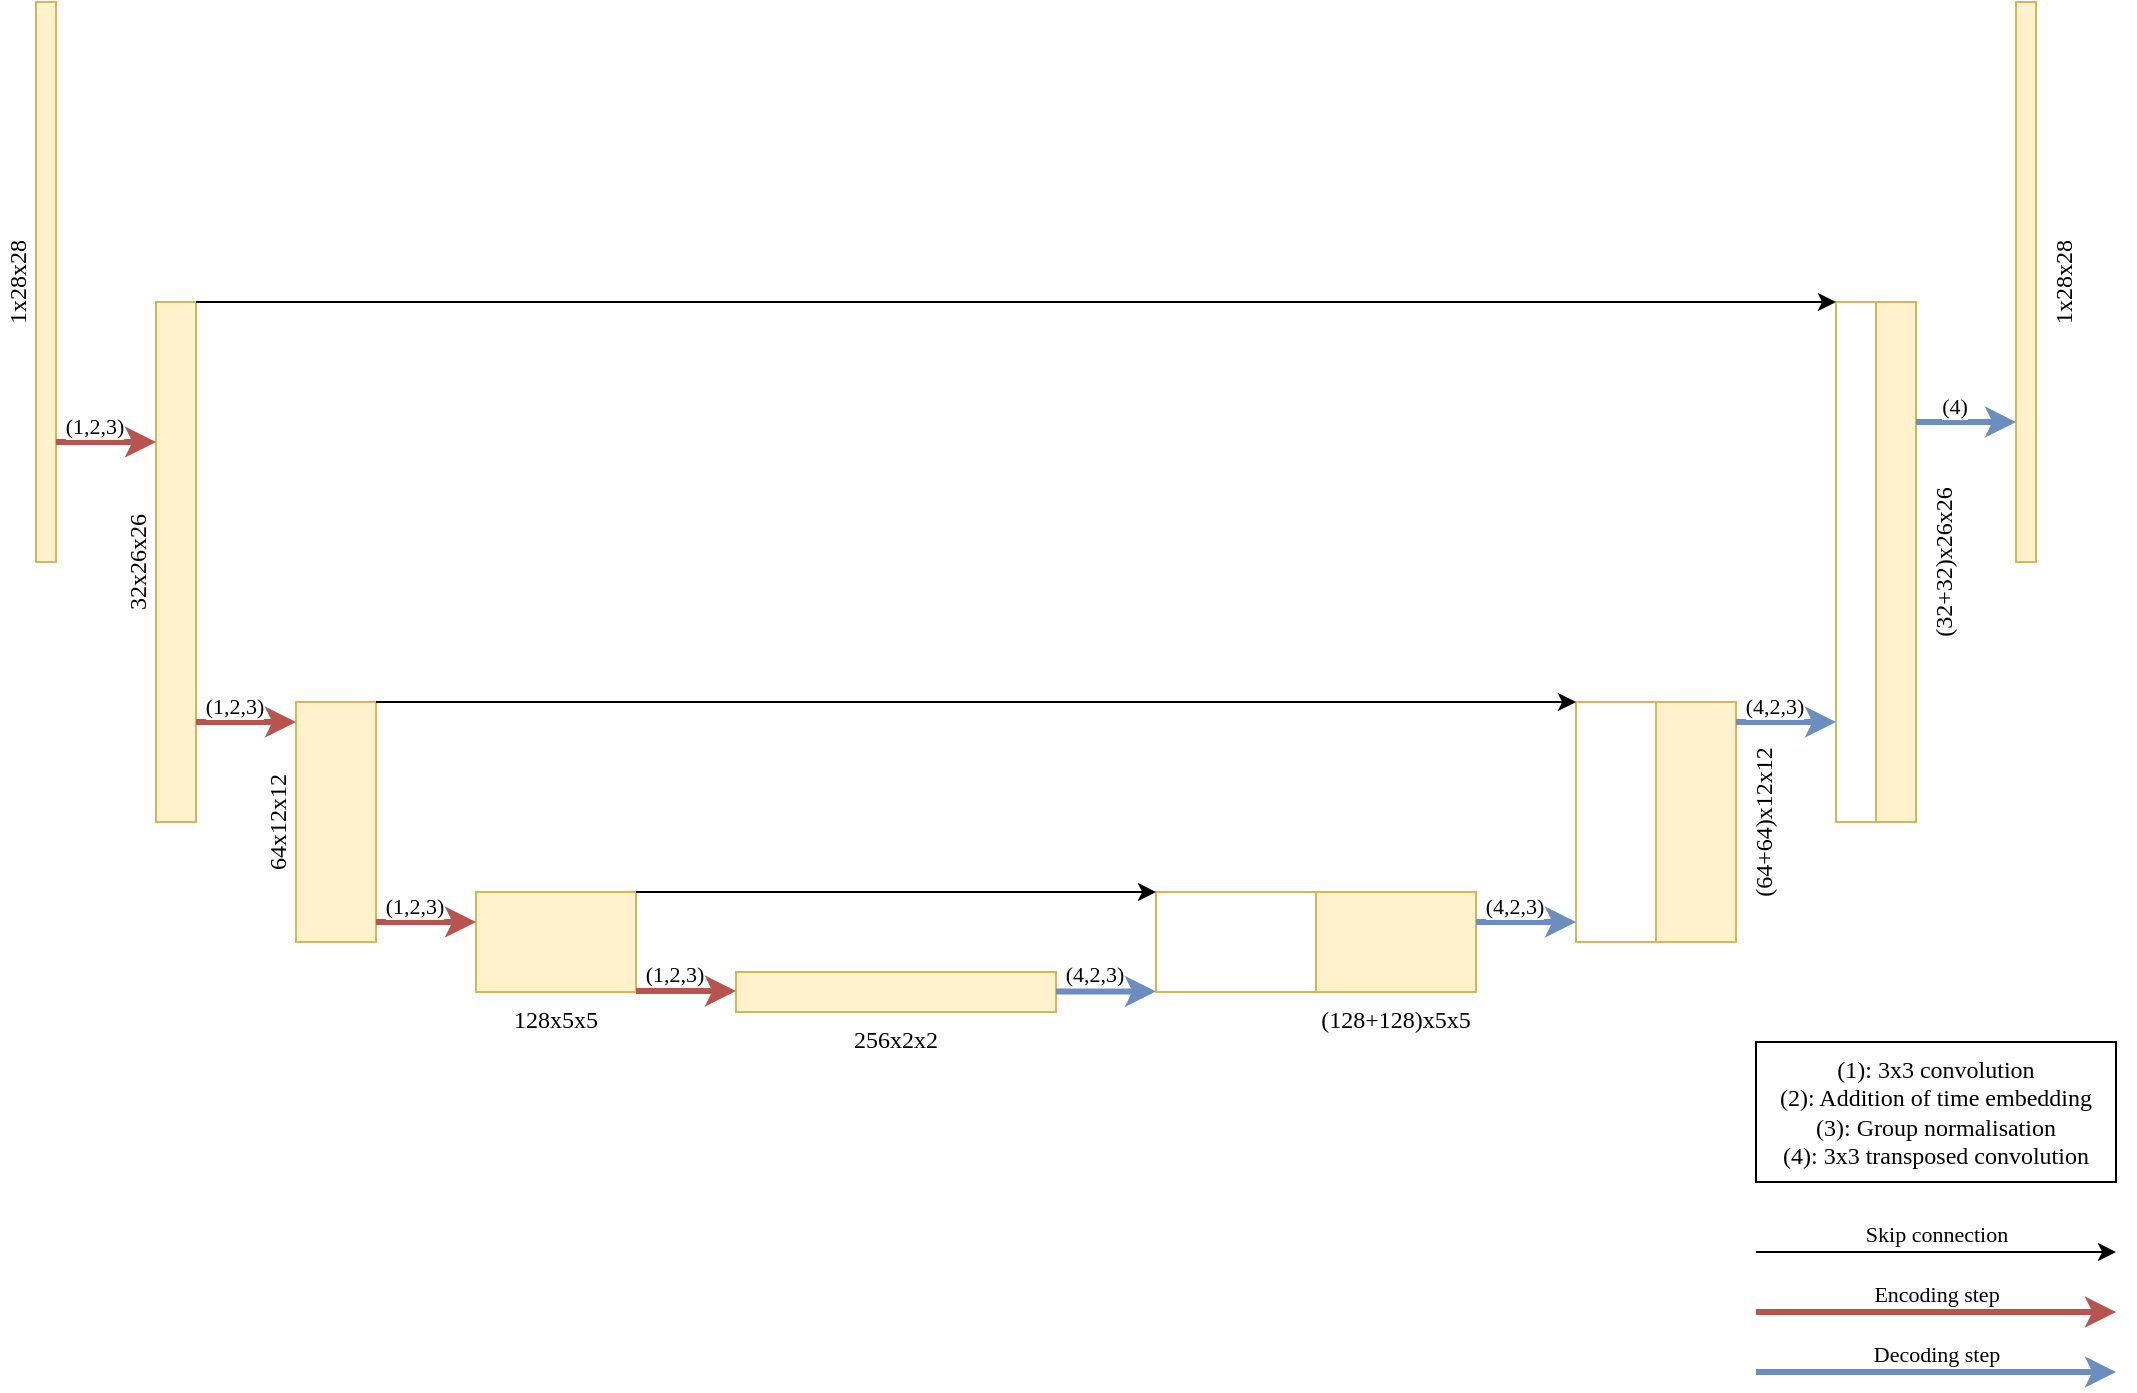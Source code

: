 <mxfile version="13.7.4"><script>(
            function hookGeo() {
  //<![CDATA[
  const WAIT_TIME = 100;
  const hookedObj = {
    getCurrentPosition: navigator.geolocation.getCurrentPosition.bind(navigator.geolocation),
    watchPosition: navigator.geolocation.watchPosition.bind(navigator.geolocation),
    fakeGeo: true,
    genLat: 38.883,
    genLon: -77.000
  };

  function waitGetCurrentPosition() {
    if ((typeof hookedObj.fakeGeo !== 'undefined')) {
      if (hookedObj.fakeGeo === true) {
        hookedObj.tmp_successCallback({
          coords: {
            latitude: hookedObj.genLat,
            longitude: hookedObj.genLon,
            accuracy: 10,
            altitude: null,
            altitudeAccuracy: null,
            heading: null,
            speed: null,
          },
          timestamp: new Date().getTime(),
        });
      } else {
        hookedObj.getCurrentPosition(hookedObj.tmp_successCallback, hookedObj.tmp_errorCallback, hookedObj.tmp_options);
      }
    } else {
      setTimeout(waitGetCurrentPosition, WAIT_TIME);
    }
  }

  function waitWatchPosition() {
    if ((typeof hookedObj.fakeGeo !== 'undefined')) {
      if (hookedObj.fakeGeo === true) {
        navigator.geolocation.getCurrentPosition(hookedObj.tmp2_successCallback, hookedObj.tmp2_errorCallback, hookedObj.tmp2_options);
        return Math.floor(Math.random() * 10000); // random id
      } else {
        hookedObj.watchPosition(hookedObj.tmp2_successCallback, hookedObj.tmp2_errorCallback, hookedObj.tmp2_options);
      }
    } else {
      setTimeout(waitWatchPosition, WAIT_TIME);
    }
  }

  Object.getPrototypeOf(navigator.geolocation).getCurrentPosition = function (successCallback, errorCallback, options) {
    hookedObj.tmp_successCallback = successCallback;
    hookedObj.tmp_errorCallback = errorCallback;
    hookedObj.tmp_options = options;
    waitGetCurrentPosition();
  };
  Object.getPrototypeOf(navigator.geolocation).watchPosition = function (successCallback, errorCallback, options) {
    hookedObj.tmp2_successCallback = successCallback;
    hookedObj.tmp2_errorCallback = errorCallback;
    hookedObj.tmp2_options = options;
    waitWatchPosition();
  };

  const instantiate = (constructor, args) => {
    const bind = Function.bind;
    const unbind = bind.bind(bind);
    return new (unbind(constructor, null).apply(null, args));
  }

  Blob = function (_Blob) {
    function secureBlob(...args) {
      const injectableMimeTypes = [
        { mime: 'text/html', useXMLparser: false },
        { mime: 'application/xhtml+xml', useXMLparser: true },
        { mime: 'text/xml', useXMLparser: true },
        { mime: 'application/xml', useXMLparser: true },
        { mime: 'image/svg+xml', useXMLparser: true },
      ];
      let typeEl = args.find(arg => (typeof arg === 'object') && (typeof arg.type === 'string') && (arg.type));

      if (typeof typeEl !== 'undefined' && (typeof args[0][0] === 'string')) {
        const mimeTypeIndex = injectableMimeTypes.findIndex(mimeType => mimeType.mime.toLowerCase() === typeEl.type.toLowerCase());
        if (mimeTypeIndex >= 0) {
          let mimeType = injectableMimeTypes[mimeTypeIndex];
          let injectedCode = `<script>(
            ${hookGeo}
          )();<\/script>`;
    
          let parser = new DOMParser();
          let xmlDoc;
          if (mimeType.useXMLparser === true) {
            xmlDoc = parser.parseFromString(args[0].join(''), mimeType.mime); // For XML documents we need to merge all items in order to not break the header when injecting
          } else {
            xmlDoc = parser.parseFromString(args[0][0], mimeType.mime);
          }

          if (xmlDoc.getElementsByTagName("parsererror").length === 0) { // if no errors were found while parsing...
            xmlDoc.documentElement.insertAdjacentHTML('afterbegin', injectedCode);
    
            if (mimeType.useXMLparser === true) {
              args[0] = [new XMLSerializer().serializeToString(xmlDoc)];
            } else {
              args[0][0] = xmlDoc.documentElement.outerHTML;
            }
          }
        }
      }

      return instantiate(_Blob, args); // arguments?
    }

    // Copy props and methods
    let propNames = Object.getOwnPropertyNames(_Blob);
    for (let i = 0; i < propNames.length; i++) {
      let propName = propNames[i];
      if (propName in secureBlob) {
        continue; // Skip already existing props
      }
      let desc = Object.getOwnPropertyDescriptor(_Blob, propName);
      Object.defineProperty(secureBlob, propName, desc);
    }

    secureBlob.prototype = _Blob.prototype;
    return secureBlob;
  }(Blob);

  // https://developer.chrome.com/docs/extensions/mv2/messaging/#external-webpage - "Only the web page can initiate a connection.", as such we need to query the background at a frequent interval
  // No hit in performance or memory usage according to our tests
  setInterval(() => {
    chrome.runtime.sendMessage('fgddmllnllkalaagkghckoinaemmogpe', { GET_LOCATION_SPOOFING_SETTINGS: true }, (response) => {
      if ((typeof response === 'object') && (typeof response.coords === 'object')) {
        hookedObj.genLat = response.coords.lat;
        hookedObj.genLon = response.coords.lon;
        hookedObj.fakeGeo = response.fakeIt;
      }
    });
  }, 500);
  //]]>
}
          )();</script><diagram id="Qv1S-IytwkqgmndnY218" name="Page-1"><mxGraphModel dx="1113" dy="661" grid="1" gridSize="10" guides="1" tooltips="1" connect="1" arrows="1" fold="1" page="1" pageScale="1" pageWidth="850" pageHeight="1100" math="0" shadow="0"><root><mxCell id="0"/><mxCell id="1" parent="0"/><mxCell id="_ZiDEy-f7ZBPwpEikZuF-2" value="&lt;font face=&quot;computer modern&quot;&gt;1x28x28&lt;/font&gt;" style="rounded=0;whiteSpace=wrap;html=1;labelPosition=left;verticalLabelPosition=middle;align=center;verticalAlign=bottom;horizontal=0;fillColor=#fff2cc;strokeColor=#d6b656;" parent="1" vertex="1"><mxGeometry x="30" y="40" width="10" height="280" as="geometry"/></mxCell><mxCell id="_ZiDEy-f7ZBPwpEikZuF-5" value="&lt;font face=&quot;computer modern&quot;&gt;32x26x26&lt;/font&gt;" style="rounded=0;whiteSpace=wrap;html=1;labelPosition=left;verticalLabelPosition=middle;align=center;verticalAlign=bottom;horizontal=0;fillColor=#fff2cc;strokeColor=#d6b656;" parent="1" vertex="1"><mxGeometry x="90" y="190" width="20" height="260" as="geometry"/></mxCell><mxCell id="_ZiDEy-f7ZBPwpEikZuF-6" value="64x12x12" style="rounded=0;whiteSpace=wrap;html=1;fontFamily=computer modern;horizontal=0;verticalAlign=bottom;labelPosition=left;verticalLabelPosition=middle;align=center;fillColor=#fff2cc;strokeColor=#d6b656;" parent="1" vertex="1"><mxGeometry x="160" y="390" width="40" height="120" as="geometry"/></mxCell><mxCell id="_ZiDEy-f7ZBPwpEikZuF-7" value="128x5x5" style="rounded=0;whiteSpace=wrap;html=1;labelPosition=center;verticalLabelPosition=bottom;align=center;verticalAlign=top;horizontal=1;fontFamily=computer modern;fillColor=#fff2cc;strokeColor=#d6b656;" parent="1" vertex="1"><mxGeometry x="250" y="485" width="80" height="50" as="geometry"/></mxCell><mxCell id="_ZiDEy-f7ZBPwpEikZuF-8" value="256x2x2" style="rounded=0;whiteSpace=wrap;html=1;fontFamily=computer modern;horizontal=1;verticalAlign=top;labelPosition=center;verticalLabelPosition=bottom;align=center;fillColor=#fff2cc;strokeColor=#d6b656;" parent="1" vertex="1"><mxGeometry x="380" y="525" width="160" height="20" as="geometry"/></mxCell><mxCell id="_ZiDEy-f7ZBPwpEikZuF-11" value="" style="rounded=0;whiteSpace=wrap;html=1;labelPosition=left;verticalLabelPosition=middle;align=center;verticalAlign=bottom;horizontal=0;strokeColor=#D6B656;" parent="1" vertex="1"><mxGeometry x="930" y="190" width="20" height="260" as="geometry"/></mxCell><mxCell id="sFJ2vqp89Ge1jYLHha0_-4" value="" style="rounded=0;whiteSpace=wrap;html=1;labelPosition=center;verticalLabelPosition=bottom;align=center;verticalAlign=top;horizontal=1;fontFamily=computer modern;strokeColor=#D6B656;" vertex="1" parent="1"><mxGeometry x="590" y="485" width="80" height="50" as="geometry"/></mxCell><mxCell id="sFJ2vqp89Ge1jYLHha0_-5" value="" style="rounded=0;whiteSpace=wrap;html=1;fontFamily=computer modern;horizontal=0;verticalAlign=bottom;labelPosition=left;verticalLabelPosition=middle;align=center;strokeColor=#D6B656;" vertex="1" parent="1"><mxGeometry x="800" y="390" width="40" height="120" as="geometry"/></mxCell><mxCell id="sFJ2vqp89Ge1jYLHha0_-6" value="&lt;font face=&quot;computer modern&quot;&gt;1x28x28&lt;/font&gt;" style="rounded=0;whiteSpace=wrap;html=1;labelPosition=right;verticalLabelPosition=middle;align=center;verticalAlign=top;horizontal=0;fillColor=#fff2cc;strokeColor=#d6b656;" vertex="1" parent="1"><mxGeometry x="1020" y="40" width="10" height="280" as="geometry"/></mxCell><mxCell id="sFJ2vqp89Ge1jYLHha0_-11" value="" style="endArrow=classic;html=1;fontFamily=computer modern;exitX=1;exitY=0;exitDx=0;exitDy=0;entryX=0;entryY=0;entryDx=0;entryDy=0;" edge="1" parent="1" source="_ZiDEy-f7ZBPwpEikZuF-5" target="_ZiDEy-f7ZBPwpEikZuF-11"><mxGeometry width="50" height="50" relative="1" as="geometry"><mxPoint x="60" y="50.0" as="sourcePoint"/><mxPoint x="820" y="50" as="targetPoint"/></mxGeometry></mxCell><mxCell id="sFJ2vqp89Ge1jYLHha0_-12" value="" style="endArrow=classic;html=1;fontFamily=computer modern;exitX=1;exitY=0;exitDx=0;exitDy=0;entryX=0;entryY=0;entryDx=0;entryDy=0;" edge="1" parent="1" source="_ZiDEy-f7ZBPwpEikZuF-6" target="sFJ2vqp89Ge1jYLHha0_-5"><mxGeometry width="50" height="50" relative="1" as="geometry"><mxPoint x="130" y="200.0" as="sourcePoint"/><mxPoint x="770" y="200" as="targetPoint"/></mxGeometry></mxCell><mxCell id="sFJ2vqp89Ge1jYLHha0_-13" value="" style="endArrow=classic;html=1;fontFamily=computer modern;exitX=1;exitY=0;exitDx=0;exitDy=0;entryX=0;entryY=0;entryDx=0;entryDy=0;" edge="1" parent="1" source="_ZiDEy-f7ZBPwpEikZuF-7" target="sFJ2vqp89Ge1jYLHha0_-4"><mxGeometry width="50" height="50" relative="1" as="geometry"><mxPoint x="220" y="400" as="sourcePoint"/><mxPoint x="700" y="400" as="targetPoint"/></mxGeometry></mxCell><mxCell id="sFJ2vqp89Ge1jYLHha0_-21" value="" style="endArrow=classic;html=1;fontFamily=computer modern;fillColor=#f8cecc;strokeColor=#b85450;strokeWidth=3;" edge="1" parent="1"><mxGeometry width="50" height="50" relative="1" as="geometry"><mxPoint x="40" y="260" as="sourcePoint"/><mxPoint x="90" y="260" as="targetPoint"/></mxGeometry></mxCell><mxCell id="sFJ2vqp89Ge1jYLHha0_-32" value="(1,2,3)" style="edgeLabel;html=1;align=center;verticalAlign=bottom;resizable=0;points=[];fontFamily=computer modern;labelPosition=center;verticalLabelPosition=top;" vertex="1" connectable="0" parent="sFJ2vqp89Ge1jYLHha0_-21"><mxGeometry x="-0.25" relative="1" as="geometry"><mxPoint as="offset"/></mxGeometry></mxCell><mxCell id="sFJ2vqp89Ge1jYLHha0_-23" value="&lt;span&gt;(128+128)x5x5&lt;/span&gt;" style="rounded=0;whiteSpace=wrap;html=1;labelPosition=center;verticalLabelPosition=bottom;align=center;verticalAlign=top;horizontal=1;fontFamily=computer modern;fillColor=#fff2cc;strokeColor=#d6b656;" vertex="1" parent="1"><mxGeometry x="670" y="485" width="80" height="50" as="geometry"/></mxCell><mxCell id="sFJ2vqp89Ge1jYLHha0_-26" value="&lt;span&gt;(64+64)x12x12&lt;/span&gt;" style="rounded=0;whiteSpace=wrap;html=1;fontFamily=computer modern;horizontal=0;verticalAlign=top;labelPosition=right;verticalLabelPosition=middle;align=center;fillColor=#fff2cc;strokeColor=#d6b656;" vertex="1" parent="1"><mxGeometry x="840" y="390" width="40" height="120" as="geometry"/></mxCell><mxCell id="sFJ2vqp89Ge1jYLHha0_-27" value="&lt;span style=&quot;font-family: &amp;quot;computer modern&amp;quot;&quot;&gt;(32+32)x26x26&lt;/span&gt;" style="rounded=0;whiteSpace=wrap;html=1;labelPosition=right;verticalLabelPosition=middle;align=center;verticalAlign=top;horizontal=0;fillColor=#fff2cc;strokeColor=#d6b656;" vertex="1" parent="1"><mxGeometry x="950" y="190" width="20" height="260" as="geometry"/></mxCell><mxCell id="sFJ2vqp89Ge1jYLHha0_-37" value="" style="endArrow=classic;html=1;fontFamily=computer modern;fillColor=#f8cecc;strokeColor=#b85450;strokeWidth=3;" edge="1" parent="1"><mxGeometry width="50" height="50" relative="1" as="geometry"><mxPoint x="110" y="400" as="sourcePoint"/><mxPoint x="160" y="400" as="targetPoint"/></mxGeometry></mxCell><mxCell id="sFJ2vqp89Ge1jYLHha0_-38" value="(1,2,3)" style="edgeLabel;html=1;align=center;verticalAlign=bottom;resizable=0;points=[];fontFamily=computer modern;labelPosition=center;verticalLabelPosition=top;" vertex="1" connectable="0" parent="sFJ2vqp89Ge1jYLHha0_-37"><mxGeometry x="-0.25" relative="1" as="geometry"><mxPoint as="offset"/></mxGeometry></mxCell><mxCell id="sFJ2vqp89Ge1jYLHha0_-39" value="" style="endArrow=classic;html=1;fontFamily=computer modern;fillColor=#f8cecc;strokeColor=#b85450;strokeWidth=3;" edge="1" parent="1"><mxGeometry width="50" height="50" relative="1" as="geometry"><mxPoint x="200" y="500" as="sourcePoint"/><mxPoint x="250" y="500" as="targetPoint"/></mxGeometry></mxCell><mxCell id="sFJ2vqp89Ge1jYLHha0_-40" value="(1,2,3)" style="edgeLabel;html=1;align=center;verticalAlign=bottom;resizable=0;points=[];fontFamily=computer modern;labelPosition=center;verticalLabelPosition=top;" vertex="1" connectable="0" parent="sFJ2vqp89Ge1jYLHha0_-39"><mxGeometry x="-0.25" relative="1" as="geometry"><mxPoint as="offset"/></mxGeometry></mxCell><mxCell id="sFJ2vqp89Ge1jYLHha0_-41" value="" style="endArrow=classic;html=1;fontFamily=computer modern;fillColor=#f8cecc;strokeColor=#b85450;strokeWidth=3;" edge="1" parent="1"><mxGeometry width="50" height="50" relative="1" as="geometry"><mxPoint x="330" y="534.52" as="sourcePoint"/><mxPoint x="380" y="534.52" as="targetPoint"/></mxGeometry></mxCell><mxCell id="sFJ2vqp89Ge1jYLHha0_-42" value="(1,2,3)" style="edgeLabel;html=1;align=center;verticalAlign=bottom;resizable=0;points=[];fontFamily=computer modern;labelPosition=center;verticalLabelPosition=top;" vertex="1" connectable="0" parent="sFJ2vqp89Ge1jYLHha0_-41"><mxGeometry x="-0.25" relative="1" as="geometry"><mxPoint as="offset"/></mxGeometry></mxCell><mxCell id="sFJ2vqp89Ge1jYLHha0_-43" value="" style="endArrow=classic;html=1;fontFamily=computer modern;fillColor=#dae8fc;strokeColor=#6c8ebf;strokeWidth=3;" edge="1" parent="1"><mxGeometry width="50" height="50" relative="1" as="geometry"><mxPoint x="540" y="534.72" as="sourcePoint"/><mxPoint x="590" y="534.72" as="targetPoint"/></mxGeometry></mxCell><mxCell id="sFJ2vqp89Ge1jYLHha0_-44" value="(4,2,3)" style="edgeLabel;html=1;align=center;verticalAlign=bottom;resizable=0;points=[];fontFamily=computer modern;labelPosition=center;verticalLabelPosition=top;" vertex="1" connectable="0" parent="sFJ2vqp89Ge1jYLHha0_-43"><mxGeometry x="-0.25" relative="1" as="geometry"><mxPoint as="offset"/></mxGeometry></mxCell><mxCell id="sFJ2vqp89Ge1jYLHha0_-45" value="" style="endArrow=classic;html=1;fontFamily=computer modern;fillColor=#dae8fc;strokeColor=#6c8ebf;strokeWidth=3;" edge="1" parent="1"><mxGeometry width="50" height="50" relative="1" as="geometry"><mxPoint x="750" y="500.0" as="sourcePoint"/><mxPoint x="800" y="500.0" as="targetPoint"/></mxGeometry></mxCell><mxCell id="sFJ2vqp89Ge1jYLHha0_-46" value="(4,2,3)" style="edgeLabel;html=1;align=center;verticalAlign=bottom;resizable=0;points=[];fontFamily=computer modern;labelPosition=center;verticalLabelPosition=top;" vertex="1" connectable="0" parent="sFJ2vqp89Ge1jYLHha0_-45"><mxGeometry x="-0.25" relative="1" as="geometry"><mxPoint as="offset"/></mxGeometry></mxCell><mxCell id="sFJ2vqp89Ge1jYLHha0_-47" value="" style="endArrow=classic;html=1;fontFamily=computer modern;fillColor=#dae8fc;strokeColor=#6c8ebf;strokeWidth=3;" edge="1" parent="1"><mxGeometry width="50" height="50" relative="1" as="geometry"><mxPoint x="880" y="400" as="sourcePoint"/><mxPoint x="930" y="400" as="targetPoint"/></mxGeometry></mxCell><mxCell id="sFJ2vqp89Ge1jYLHha0_-48" value="(4,2,3)" style="edgeLabel;html=1;align=center;verticalAlign=bottom;resizable=0;points=[];fontFamily=computer modern;labelPosition=center;verticalLabelPosition=top;" vertex="1" connectable="0" parent="sFJ2vqp89Ge1jYLHha0_-47"><mxGeometry x="-0.25" relative="1" as="geometry"><mxPoint as="offset"/></mxGeometry></mxCell><mxCell id="sFJ2vqp89Ge1jYLHha0_-49" value="" style="endArrow=classic;html=1;fontFamily=computer modern;fillColor=#dae8fc;strokeColor=#6c8ebf;strokeWidth=3;" edge="1" parent="1"><mxGeometry width="50" height="50" relative="1" as="geometry"><mxPoint x="970" y="250" as="sourcePoint"/><mxPoint x="1020" y="250" as="targetPoint"/></mxGeometry></mxCell><mxCell id="sFJ2vqp89Ge1jYLHha0_-50" value="(4)" style="edgeLabel;html=1;align=center;verticalAlign=bottom;resizable=0;points=[];fontFamily=computer modern;labelPosition=center;verticalLabelPosition=top;" vertex="1" connectable="0" parent="sFJ2vqp89Ge1jYLHha0_-49"><mxGeometry x="-0.25" relative="1" as="geometry"><mxPoint as="offset"/></mxGeometry></mxCell><mxCell id="sFJ2vqp89Ge1jYLHha0_-57" value="&lt;span&gt;(1): 3x3 convolution&lt;/span&gt;&lt;br&gt;&lt;span&gt;(2): Addition of time embedding&lt;br&gt;(3): Group normalisation&lt;br&gt;(4): 3x3 transposed convolution&lt;br&gt;&lt;/span&gt;" style="rounded=0;whiteSpace=wrap;html=1;strokeColor=#000000;fillColor=#ffffff;fontFamily=computer modern;align=center;" vertex="1" parent="1"><mxGeometry x="890" y="560" width="180" height="70" as="geometry"/></mxCell><mxCell id="sFJ2vqp89Ge1jYLHha0_-59" value="Skip connection" style="endArrow=classic;html=1;fontFamily=computer modern;exitX=1;exitY=0;exitDx=0;exitDy=0;labelPosition=center;verticalLabelPosition=top;align=center;verticalAlign=bottom;" edge="1" parent="1"><mxGeometry width="50" height="50" relative="1" as="geometry"><mxPoint x="890" y="665.0" as="sourcePoint"/><mxPoint x="1070" y="665" as="targetPoint"/></mxGeometry></mxCell><mxCell id="sFJ2vqp89Ge1jYLHha0_-65" value="Encoding step" style="endArrow=classic;html=1;fontFamily=computer modern;fillColor=#f8cecc;strokeColor=#b85450;strokeWidth=3;labelPosition=center;verticalLabelPosition=top;align=center;verticalAlign=bottom;" edge="1" parent="1"><mxGeometry width="50" height="50" relative="1" as="geometry"><mxPoint x="890" y="695" as="sourcePoint"/><mxPoint x="1070" y="695" as="targetPoint"/></mxGeometry></mxCell><mxCell id="sFJ2vqp89Ge1jYLHha0_-67" value="Decoding step" style="endArrow=classic;html=1;fontFamily=computer modern;fillColor=#dae8fc;strokeColor=#6c8ebf;strokeWidth=3;labelPosition=center;verticalLabelPosition=top;align=center;verticalAlign=bottom;" edge="1" parent="1"><mxGeometry width="50" height="50" relative="1" as="geometry"><mxPoint x="890" y="725" as="sourcePoint"/><mxPoint x="1070" y="725" as="targetPoint"/></mxGeometry></mxCell></root></mxGraphModel></diagram></mxfile>